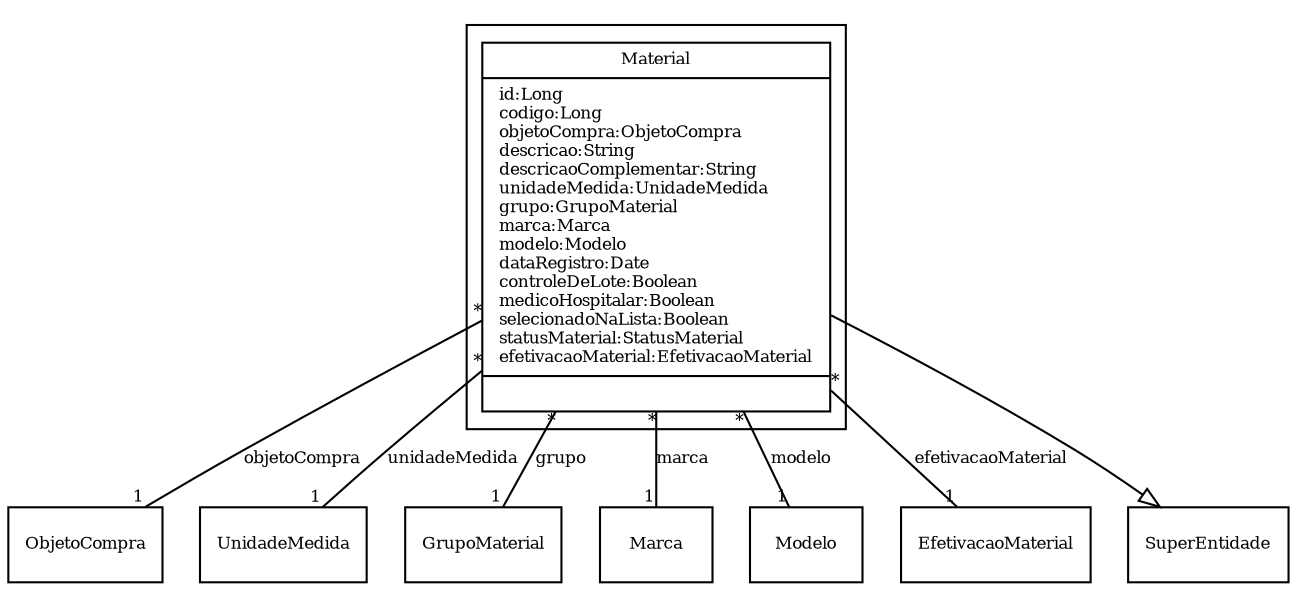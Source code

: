 digraph G{
fontname = "Times-Roman"
fontsize = 8

node [
        fontname = "Times-Roman"
        fontsize = 8
        shape = "record"
]

edge [
        fontname = "Times-Roman"
        fontsize = 8
]

subgraph clusterMATERIAL
{
Material [label = "{Material|id:Long\lcodigo:Long\lobjetoCompra:ObjetoCompra\ldescricao:String\ldescricaoComplementar:String\lunidadeMedida:UnidadeMedida\lgrupo:GrupoMaterial\lmarca:Marca\lmodelo:Modelo\ldataRegistro:Date\lcontroleDeLote:Boolean\lmedicoHospitalar:Boolean\lselecionadoNaLista:Boolean\lstatusMaterial:StatusMaterial\lefetivacaoMaterial:EfetivacaoMaterial\l|\l}"]
}
edge [arrowhead = "none" headlabel = "1" taillabel = "*"] Material -> ObjetoCompra [label = "objetoCompra"]
edge [arrowhead = "none" headlabel = "1" taillabel = "*"] Material -> UnidadeMedida [label = "unidadeMedida"]
edge [arrowhead = "none" headlabel = "1" taillabel = "*"] Material -> GrupoMaterial [label = "grupo"]
edge [arrowhead = "none" headlabel = "1" taillabel = "*"] Material -> Marca [label = "marca"]
edge [arrowhead = "none" headlabel = "1" taillabel = "*"] Material -> Modelo [label = "modelo"]
edge [arrowhead = "none" headlabel = "1" taillabel = "*"] Material -> EfetivacaoMaterial [label = "efetivacaoMaterial"]
edge [ arrowhead = "empty" headlabel = "" taillabel = ""] Material -> SuperEntidade
}
